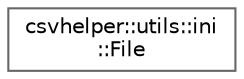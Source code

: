 digraph "Graphical Class Hierarchy"
{
 // LATEX_PDF_SIZE
  bgcolor="transparent";
  edge [fontname=Helvetica,fontsize=10,labelfontname=Helvetica,labelfontsize=10];
  node [fontname=Helvetica,fontsize=10,shape=box,height=0.2,width=0.4];
  rankdir="LR";
  Node0 [id="Node000000",label="csvhelper::utils::ini\l::File",height=0.2,width=0.4,color="grey40", fillcolor="white", style="filled",URL="$structcsvhelper_1_1utils_1_1ini_1_1_file.html",tooltip=" "];
}
